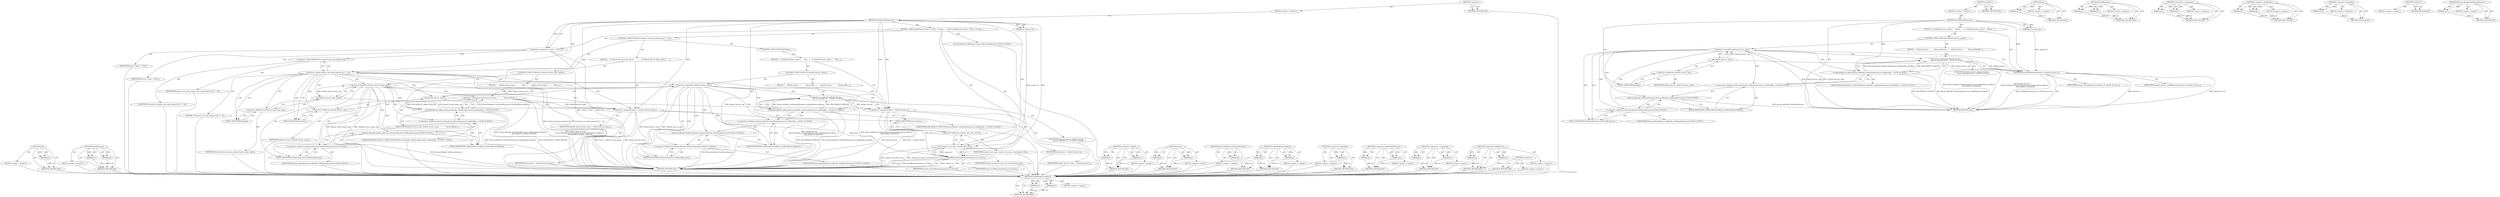 digraph "&lt;operator&gt;.fieldAccess" {
vulnerable_66 [label=<(METHOD,LoadDataResourceBytes)>];
vulnerable_67 [label=<(PARAM,p1)>];
vulnerable_68 [label=<(PARAM,p2)>];
vulnerable_69 [label=<(BLOCK,&lt;empty&gt;,&lt;empty&gt;)>];
vulnerable_70 [label=<(METHOD_RETURN,ANY)>];
vulnerable_6 [label=<(METHOD,&lt;global&gt;)<SUB>1</SUB>>];
vulnerable_7 [label=<(BLOCK,&lt;empty&gt;,&lt;empty&gt;)<SUB>1</SUB>>];
vulnerable_8 [label=<(METHOD,SendDefaultResponse)<SUB>1</SUB>>];
vulnerable_9 [label=<(PARAM,int request_id)<SUB>1</SUB>>];
vulnerable_10 [label=<(BLOCK,{
  if (!default_favicon_.get()) {
    default_...,{
  if (!default_favicon_.get()) {
    default_...)<SUB>1</SUB>>];
vulnerable_11 [label=<(CONTROL_STRUCTURE,IF,if (!default_favicon_.get()))<SUB>2</SUB>>];
vulnerable_12 [label=<(&lt;operator&gt;.logicalNot,!default_favicon_.get())<SUB>2</SUB>>];
vulnerable_13 [label=<(get,default_favicon_.get())<SUB>2</SUB>>];
vulnerable_14 [label=<(&lt;operator&gt;.fieldAccess,default_favicon_.get)<SUB>2</SUB>>];
vulnerable_15 [label=<(IDENTIFIER,default_favicon_,default_favicon_.get())<SUB>2</SUB>>];
vulnerable_16 [label=<(FIELD_IDENTIFIER,get,get)<SUB>2</SUB>>];
vulnerable_17 [label=<(BLOCK,{
    default_favicon_ =
        ResourceBundle...,{
    default_favicon_ =
        ResourceBundle...)<SUB>2</SUB>>];
vulnerable_18 [label="<(&lt;operator&gt;.assignment,default_favicon_ =
        ResourceBundle::GetS...)<SUB>3</SUB>>"];
vulnerable_19 [label="<(IDENTIFIER,default_favicon_,default_favicon_ =
        ResourceBundle::GetS...)<SUB>3</SUB>>"];
vulnerable_20 [label="<(LoadDataResourceBytes,ResourceBundle::GetSharedInstance().LoadDataRes...)<SUB>4</SUB>>"];
vulnerable_21 [label="<(&lt;operator&gt;.fieldAccess,ResourceBundle::GetSharedInstance().LoadDataRes...)<SUB>4</SUB>>"];
vulnerable_22 [label="<(ResourceBundle.GetSharedInstance,ResourceBundle::GetSharedInstance())<SUB>4</SUB>>"];
vulnerable_23 [label="<(&lt;operator&gt;.fieldAccess,ResourceBundle::GetSharedInstance)<SUB>4</SUB>>"];
vulnerable_24 [label="<(IDENTIFIER,ResourceBundle,ResourceBundle::GetSharedInstance())<SUB>4</SUB>>"];
vulnerable_25 [label=<(FIELD_IDENTIFIER,GetSharedInstance,GetSharedInstance)<SUB>4</SUB>>];
vulnerable_26 [label=<(FIELD_IDENTIFIER,LoadDataResourceBytes,LoadDataResourceBytes)<SUB>4</SUB>>];
vulnerable_27 [label="<(IDENTIFIER,IDR_DEFAULT_FAVICON,ResourceBundle::GetSharedInstance().LoadDataRes...)<SUB>5</SUB>>"];
vulnerable_28 [label=<(SendResponse,SendResponse(request_id, default_favicon_))<SUB>8</SUB>>];
vulnerable_29 [label=<(IDENTIFIER,request_id,SendResponse(request_id, default_favicon_))<SUB>8</SUB>>];
vulnerable_30 [label=<(IDENTIFIER,default_favicon_,SendResponse(request_id, default_favicon_))<SUB>8</SUB>>];
vulnerable_31 [label=<(METHOD_RETURN,void)<SUB>1</SUB>>];
vulnerable_33 [label=<(METHOD_RETURN,ANY)<SUB>1</SUB>>];
vulnerable_52 [label=<(METHOD,get)>];
vulnerable_53 [label=<(PARAM,p1)>];
vulnerable_54 [label=<(BLOCK,&lt;empty&gt;,&lt;empty&gt;)>];
vulnerable_55 [label=<(METHOD_RETURN,ANY)>];
vulnerable_75 [label=<(METHOD,SendResponse)>];
vulnerable_76 [label=<(PARAM,p1)>];
vulnerable_77 [label=<(PARAM,p2)>];
vulnerable_78 [label=<(BLOCK,&lt;empty&gt;,&lt;empty&gt;)>];
vulnerable_79 [label=<(METHOD_RETURN,ANY)>];
vulnerable_61 [label=<(METHOD,&lt;operator&gt;.assignment)>];
vulnerable_62 [label=<(PARAM,p1)>];
vulnerable_63 [label=<(PARAM,p2)>];
vulnerable_64 [label=<(BLOCK,&lt;empty&gt;,&lt;empty&gt;)>];
vulnerable_65 [label=<(METHOD_RETURN,ANY)>];
vulnerable_56 [label=<(METHOD,&lt;operator&gt;.fieldAccess)>];
vulnerable_57 [label=<(PARAM,p1)>];
vulnerable_58 [label=<(PARAM,p2)>];
vulnerable_59 [label=<(BLOCK,&lt;empty&gt;,&lt;empty&gt;)>];
vulnerable_60 [label=<(METHOD_RETURN,ANY)>];
vulnerable_48 [label=<(METHOD,&lt;operator&gt;.logicalNot)>];
vulnerable_49 [label=<(PARAM,p1)>];
vulnerable_50 [label=<(BLOCK,&lt;empty&gt;,&lt;empty&gt;)>];
vulnerable_51 [label=<(METHOD_RETURN,ANY)>];
vulnerable_42 [label=<(METHOD,&lt;global&gt;)<SUB>1</SUB>>];
vulnerable_43 [label=<(BLOCK,&lt;empty&gt;,&lt;empty&gt;)>];
vulnerable_44 [label=<(METHOD_RETURN,ANY)>];
vulnerable_71 [label=<(METHOD,ResourceBundle.GetSharedInstance)>];
vulnerable_72 [label=<(PARAM,p1)>];
vulnerable_73 [label=<(BLOCK,&lt;empty&gt;,&lt;empty&gt;)>];
vulnerable_74 [label=<(METHOD_RETURN,ANY)>];
fixed_110 [label=<(METHOD,get)>];
fixed_111 [label=<(PARAM,p1)>];
fixed_112 [label=<(BLOCK,&lt;empty&gt;,&lt;empty&gt;)>];
fixed_113 [label=<(METHOD_RETURN,ANY)>];
fixed_133 [label=<(METHOD,SendResponse)>];
fixed_134 [label=<(PARAM,p1)>];
fixed_135 [label=<(PARAM,p2)>];
fixed_136 [label=<(BLOCK,&lt;empty&gt;,&lt;empty&gt;)>];
fixed_137 [label=<(METHOD_RETURN,ANY)>];
fixed_6 [label=<(METHOD,&lt;global&gt;)<SUB>1</SUB>>];
fixed_7 [label=<(BLOCK,&lt;empty&gt;,&lt;empty&gt;)<SUB>1</SUB>>];
fixed_8 [label=<(METHOD,SendDefaultResponse)<SUB>1</SUB>>];
fixed_9 [label=<(PARAM,int request_id)<SUB>1</SUB>>];
fixed_10 [label=<(BLOCK,{
  RefCountedMemory* bytes = NULL;
  if (reque...,{
  RefCountedMemory* bytes = NULL;
  if (reque...)<SUB>1</SUB>>];
fixed_11 [label="<(LOCAL,RefCountedMemory* bytes: RefCountedMemory*)<SUB>2</SUB>>"];
fixed_12 [label=<(&lt;operator&gt;.assignment,* bytes = NULL)<SUB>2</SUB>>];
fixed_13 [label=<(IDENTIFIER,bytes,* bytes = NULL)<SUB>2</SUB>>];
fixed_14 [label=<(IDENTIFIER,NULL,* bytes = NULL)<SUB>2</SUB>>];
fixed_15 [label=<(CONTROL_STRUCTURE,IF,if (request_size_map_[request_id] == 32))<SUB>3</SUB>>];
fixed_16 [label=<(&lt;operator&gt;.equals,request_size_map_[request_id] == 32)<SUB>3</SUB>>];
fixed_17 [label=<(&lt;operator&gt;.indirectIndexAccess,request_size_map_[request_id])<SUB>3</SUB>>];
fixed_18 [label=<(IDENTIFIER,request_size_map_,request_size_map_[request_id] == 32)<SUB>3</SUB>>];
fixed_19 [label=<(IDENTIFIER,request_id,request_size_map_[request_id] == 32)<SUB>3</SUB>>];
fixed_20 [label=<(LITERAL,32,request_size_map_[request_id] == 32)<SUB>3</SUB>>];
fixed_21 [label=<(BLOCK,{
    if (!default_favicon_large_.get()) {
    ...,{
    if (!default_favicon_large_.get()) {
    ...)<SUB>3</SUB>>];
fixed_22 [label=<(CONTROL_STRUCTURE,IF,if (!default_favicon_large_.get()))<SUB>4</SUB>>];
fixed_23 [label=<(&lt;operator&gt;.logicalNot,!default_favicon_large_.get())<SUB>4</SUB>>];
fixed_24 [label=<(get,default_favicon_large_.get())<SUB>4</SUB>>];
fixed_25 [label=<(&lt;operator&gt;.fieldAccess,default_favicon_large_.get)<SUB>4</SUB>>];
fixed_26 [label=<(IDENTIFIER,default_favicon_large_,default_favicon_large_.get())<SUB>4</SUB>>];
fixed_27 [label=<(FIELD_IDENTIFIER,get,get)<SUB>4</SUB>>];
fixed_28 [label=<(BLOCK,{
      default_favicon_large_ =
          Reso...,{
      default_favicon_large_ =
          Reso...)<SUB>4</SUB>>];
fixed_29 [label=<(&lt;operator&gt;.assignment,default_favicon_large_ =
          ResourceBund...)<SUB>5</SUB>>];
fixed_30 [label=<(IDENTIFIER,default_favicon_large_,default_favicon_large_ =
          ResourceBund...)<SUB>5</SUB>>];
fixed_31 [label="<(LoadDataResourceBytes,ResourceBundle::GetSharedInstance().LoadDataRes...)<SUB>6</SUB>>"];
fixed_32 [label="<(&lt;operator&gt;.fieldAccess,ResourceBundle::GetSharedInstance().LoadDataRes...)<SUB>6</SUB>>"];
fixed_33 [label="<(ResourceBundle.GetSharedInstance,ResourceBundle::GetSharedInstance())<SUB>6</SUB>>"];
fixed_34 [label="<(&lt;operator&gt;.fieldAccess,ResourceBundle::GetSharedInstance)<SUB>6</SUB>>"];
fixed_35 [label="<(IDENTIFIER,ResourceBundle,ResourceBundle::GetSharedInstance())<SUB>6</SUB>>"];
fixed_36 [label=<(FIELD_IDENTIFIER,GetSharedInstance,GetSharedInstance)<SUB>6</SUB>>];
fixed_37 [label=<(FIELD_IDENTIFIER,LoadDataResourceBytes,LoadDataResourceBytes)<SUB>6</SUB>>];
fixed_38 [label="<(IDENTIFIER,IDR_DEFAULT_LARGE_FAVICON,ResourceBundle::GetSharedInstance().LoadDataRes...)<SUB>7</SUB>>"];
fixed_39 [label=<(&lt;operator&gt;.assignment,bytes = default_favicon_large_)<SUB>9</SUB>>];
fixed_40 [label=<(IDENTIFIER,bytes,bytes = default_favicon_large_)<SUB>9</SUB>>];
fixed_41 [label=<(IDENTIFIER,default_favicon_large_,bytes = default_favicon_large_)<SUB>9</SUB>>];
fixed_42 [label=<(CONTROL_STRUCTURE,ELSE,else)<SUB>10</SUB>>];
fixed_43 [label=<(BLOCK,{
    if (!default_favicon_.get()) {
      defa...,{
    if (!default_favicon_.get()) {
      defa...)<SUB>10</SUB>>];
fixed_44 [label=<(CONTROL_STRUCTURE,IF,if (!default_favicon_.get()))<SUB>11</SUB>>];
fixed_45 [label=<(&lt;operator&gt;.logicalNot,!default_favicon_.get())<SUB>11</SUB>>];
fixed_46 [label=<(get,default_favicon_.get())<SUB>11</SUB>>];
fixed_47 [label=<(&lt;operator&gt;.fieldAccess,default_favicon_.get)<SUB>11</SUB>>];
fixed_48 [label=<(IDENTIFIER,default_favicon_,default_favicon_.get())<SUB>11</SUB>>];
fixed_49 [label=<(FIELD_IDENTIFIER,get,get)<SUB>11</SUB>>];
fixed_50 [label=<(BLOCK,{
      default_favicon_ =
          ResourceBu...,{
      default_favicon_ =
          ResourceBu...)<SUB>11</SUB>>];
fixed_51 [label="<(&lt;operator&gt;.assignment,default_favicon_ =
          ResourceBundle::Ge...)<SUB>12</SUB>>"];
fixed_52 [label="<(IDENTIFIER,default_favicon_,default_favicon_ =
          ResourceBundle::Ge...)<SUB>12</SUB>>"];
fixed_53 [label="<(LoadDataResourceBytes,ResourceBundle::GetSharedInstance().LoadDataRes...)<SUB>13</SUB>>"];
fixed_54 [label="<(&lt;operator&gt;.fieldAccess,ResourceBundle::GetSharedInstance().LoadDataRes...)<SUB>13</SUB>>"];
fixed_55 [label="<(ResourceBundle.GetSharedInstance,ResourceBundle::GetSharedInstance())<SUB>13</SUB>>"];
fixed_56 [label="<(&lt;operator&gt;.fieldAccess,ResourceBundle::GetSharedInstance)<SUB>13</SUB>>"];
fixed_57 [label="<(IDENTIFIER,ResourceBundle,ResourceBundle::GetSharedInstance())<SUB>13</SUB>>"];
fixed_58 [label=<(FIELD_IDENTIFIER,GetSharedInstance,GetSharedInstance)<SUB>13</SUB>>];
fixed_59 [label=<(FIELD_IDENTIFIER,LoadDataResourceBytes,LoadDataResourceBytes)<SUB>13</SUB>>];
fixed_60 [label="<(IDENTIFIER,IDR_DEFAULT_FAVICON,ResourceBundle::GetSharedInstance().LoadDataRes...)<SUB>14</SUB>>"];
fixed_61 [label=<(&lt;operator&gt;.assignment,bytes = default_favicon_)<SUB>16</SUB>>];
fixed_62 [label=<(IDENTIFIER,bytes,bytes = default_favicon_)<SUB>16</SUB>>];
fixed_63 [label=<(IDENTIFIER,default_favicon_,bytes = default_favicon_)<SUB>16</SUB>>];
fixed_64 [label=<(erase,request_size_map_.erase(request_id))<SUB>18</SUB>>];
fixed_65 [label=<(&lt;operator&gt;.fieldAccess,request_size_map_.erase)<SUB>18</SUB>>];
fixed_66 [label=<(IDENTIFIER,request_size_map_,request_size_map_.erase(request_id))<SUB>18</SUB>>];
fixed_67 [label=<(FIELD_IDENTIFIER,erase,erase)<SUB>18</SUB>>];
fixed_68 [label=<(IDENTIFIER,request_id,request_size_map_.erase(request_id))<SUB>18</SUB>>];
fixed_69 [label=<(SendResponse,SendResponse(request_id, bytes))<SUB>20</SUB>>];
fixed_70 [label=<(IDENTIFIER,request_id,SendResponse(request_id, bytes))<SUB>20</SUB>>];
fixed_71 [label=<(IDENTIFIER,bytes,SendResponse(request_id, bytes))<SUB>20</SUB>>];
fixed_72 [label=<(METHOD_RETURN,void)<SUB>1</SUB>>];
fixed_74 [label=<(METHOD_RETURN,ANY)<SUB>1</SUB>>];
fixed_96 [label=<(METHOD,&lt;operator&gt;.equals)>];
fixed_97 [label=<(PARAM,p1)>];
fixed_98 [label=<(PARAM,p2)>];
fixed_99 [label=<(BLOCK,&lt;empty&gt;,&lt;empty&gt;)>];
fixed_100 [label=<(METHOD_RETURN,ANY)>];
fixed_128 [label=<(METHOD,erase)>];
fixed_129 [label=<(PARAM,p1)>];
fixed_130 [label=<(PARAM,p2)>];
fixed_131 [label=<(BLOCK,&lt;empty&gt;,&lt;empty&gt;)>];
fixed_132 [label=<(METHOD_RETURN,ANY)>];
fixed_124 [label=<(METHOD,ResourceBundle.GetSharedInstance)>];
fixed_125 [label=<(PARAM,p1)>];
fixed_126 [label=<(BLOCK,&lt;empty&gt;,&lt;empty&gt;)>];
fixed_127 [label=<(METHOD_RETURN,ANY)>];
fixed_119 [label=<(METHOD,LoadDataResourceBytes)>];
fixed_120 [label=<(PARAM,p1)>];
fixed_121 [label=<(PARAM,p2)>];
fixed_122 [label=<(BLOCK,&lt;empty&gt;,&lt;empty&gt;)>];
fixed_123 [label=<(METHOD_RETURN,ANY)>];
fixed_106 [label=<(METHOD,&lt;operator&gt;.logicalNot)>];
fixed_107 [label=<(PARAM,p1)>];
fixed_108 [label=<(BLOCK,&lt;empty&gt;,&lt;empty&gt;)>];
fixed_109 [label=<(METHOD_RETURN,ANY)>];
fixed_101 [label=<(METHOD,&lt;operator&gt;.indirectIndexAccess)>];
fixed_102 [label=<(PARAM,p1)>];
fixed_103 [label=<(PARAM,p2)>];
fixed_104 [label=<(BLOCK,&lt;empty&gt;,&lt;empty&gt;)>];
fixed_105 [label=<(METHOD_RETURN,ANY)>];
fixed_91 [label=<(METHOD,&lt;operator&gt;.assignment)>];
fixed_92 [label=<(PARAM,p1)>];
fixed_93 [label=<(PARAM,p2)>];
fixed_94 [label=<(BLOCK,&lt;empty&gt;,&lt;empty&gt;)>];
fixed_95 [label=<(METHOD_RETURN,ANY)>];
fixed_85 [label=<(METHOD,&lt;global&gt;)<SUB>1</SUB>>];
fixed_86 [label=<(BLOCK,&lt;empty&gt;,&lt;empty&gt;)>];
fixed_87 [label=<(METHOD_RETURN,ANY)>];
fixed_114 [label=<(METHOD,&lt;operator&gt;.fieldAccess)>];
fixed_115 [label=<(PARAM,p1)>];
fixed_116 [label=<(PARAM,p2)>];
fixed_117 [label=<(BLOCK,&lt;empty&gt;,&lt;empty&gt;)>];
fixed_118 [label=<(METHOD_RETURN,ANY)>];
vulnerable_66 -> vulnerable_67  [key=0, label="AST: "];
vulnerable_66 -> vulnerable_67  [key=1, label="DDG: "];
vulnerable_66 -> vulnerable_69  [key=0, label="AST: "];
vulnerable_66 -> vulnerable_68  [key=0, label="AST: "];
vulnerable_66 -> vulnerable_68  [key=1, label="DDG: "];
vulnerable_66 -> vulnerable_70  [key=0, label="AST: "];
vulnerable_66 -> vulnerable_70  [key=1, label="CFG: "];
vulnerable_67 -> vulnerable_70  [key=0, label="DDG: p1"];
vulnerable_68 -> vulnerable_70  [key=0, label="DDG: p2"];
vulnerable_6 -> vulnerable_7  [key=0, label="AST: "];
vulnerable_6 -> vulnerable_33  [key=0, label="AST: "];
vulnerable_6 -> vulnerable_33  [key=1, label="CFG: "];
vulnerable_7 -> vulnerable_8  [key=0, label="AST: "];
vulnerable_8 -> vulnerable_9  [key=0, label="AST: "];
vulnerable_8 -> vulnerable_9  [key=1, label="DDG: "];
vulnerable_8 -> vulnerable_10  [key=0, label="AST: "];
vulnerable_8 -> vulnerable_31  [key=0, label="AST: "];
vulnerable_8 -> vulnerable_16  [key=0, label="CFG: "];
vulnerable_8 -> vulnerable_28  [key=0, label="DDG: "];
vulnerable_8 -> vulnerable_20  [key=0, label="DDG: "];
vulnerable_9 -> vulnerable_28  [key=0, label="DDG: request_id"];
vulnerable_10 -> vulnerable_11  [key=0, label="AST: "];
vulnerable_10 -> vulnerable_28  [key=0, label="AST: "];
vulnerable_11 -> vulnerable_12  [key=0, label="AST: "];
vulnerable_11 -> vulnerable_17  [key=0, label="AST: "];
vulnerable_12 -> vulnerable_13  [key=0, label="AST: "];
vulnerable_12 -> vulnerable_25  [key=0, label="CFG: "];
vulnerable_12 -> vulnerable_25  [key=1, label="CDG: "];
vulnerable_12 -> vulnerable_28  [key=0, label="CFG: "];
vulnerable_12 -> vulnerable_31  [key=0, label="DDG: default_favicon_.get()"];
vulnerable_12 -> vulnerable_31  [key=1, label="DDG: !default_favicon_.get()"];
vulnerable_12 -> vulnerable_20  [key=0, label="CDG: "];
vulnerable_12 -> vulnerable_21  [key=0, label="CDG: "];
vulnerable_12 -> vulnerable_22  [key=0, label="CDG: "];
vulnerable_12 -> vulnerable_18  [key=0, label="CDG: "];
vulnerable_12 -> vulnerable_26  [key=0, label="CDG: "];
vulnerable_12 -> vulnerable_23  [key=0, label="CDG: "];
vulnerable_13 -> vulnerable_14  [key=0, label="AST: "];
vulnerable_13 -> vulnerable_12  [key=0, label="CFG: "];
vulnerable_13 -> vulnerable_12  [key=1, label="DDG: default_favicon_.get"];
vulnerable_13 -> vulnerable_28  [key=0, label="DDG: default_favicon_.get"];
vulnerable_14 -> vulnerable_15  [key=0, label="AST: "];
vulnerable_14 -> vulnerable_16  [key=0, label="AST: "];
vulnerable_14 -> vulnerable_13  [key=0, label="CFG: "];
vulnerable_16 -> vulnerable_14  [key=0, label="CFG: "];
vulnerable_17 -> vulnerable_18  [key=0, label="AST: "];
vulnerable_18 -> vulnerable_19  [key=0, label="AST: "];
vulnerable_18 -> vulnerable_20  [key=0, label="AST: "];
vulnerable_18 -> vulnerable_28  [key=0, label="CFG: "];
vulnerable_18 -> vulnerable_28  [key=1, label="DDG: default_favicon_"];
vulnerable_18 -> vulnerable_31  [key=0, label="DDG: ResourceBundle::GetSharedInstance().LoadDataResourceBytes(
            IDR_DEFAULT_FAVICON)"];
vulnerable_18 -> vulnerable_31  [key=1, label="DDG: default_favicon_ =
        ResourceBundle::GetSharedInstance().LoadDataResourceBytes(
            IDR_DEFAULT_FAVICON)"];
vulnerable_20 -> vulnerable_21  [key=0, label="AST: "];
vulnerable_20 -> vulnerable_27  [key=0, label="AST: "];
vulnerable_20 -> vulnerable_18  [key=0, label="CFG: "];
vulnerable_20 -> vulnerable_18  [key=1, label="DDG: ResourceBundle::GetSharedInstance().LoadDataResourceBytes"];
vulnerable_20 -> vulnerable_18  [key=2, label="DDG: IDR_DEFAULT_FAVICON"];
vulnerable_20 -> vulnerable_31  [key=0, label="DDG: ResourceBundle::GetSharedInstance().LoadDataResourceBytes"];
vulnerable_20 -> vulnerable_31  [key=1, label="DDG: IDR_DEFAULT_FAVICON"];
vulnerable_21 -> vulnerable_22  [key=0, label="AST: "];
vulnerable_21 -> vulnerable_26  [key=0, label="AST: "];
vulnerable_21 -> vulnerable_20  [key=0, label="CFG: "];
vulnerable_22 -> vulnerable_23  [key=0, label="AST: "];
vulnerable_22 -> vulnerable_26  [key=0, label="CFG: "];
vulnerable_22 -> vulnerable_31  [key=0, label="DDG: ResourceBundle::GetSharedInstance"];
vulnerable_23 -> vulnerable_24  [key=0, label="AST: "];
vulnerable_23 -> vulnerable_25  [key=0, label="AST: "];
vulnerable_23 -> vulnerable_22  [key=0, label="CFG: "];
vulnerable_25 -> vulnerable_23  [key=0, label="CFG: "];
vulnerable_26 -> vulnerable_21  [key=0, label="CFG: "];
vulnerable_28 -> vulnerable_29  [key=0, label="AST: "];
vulnerable_28 -> vulnerable_30  [key=0, label="AST: "];
vulnerable_28 -> vulnerable_31  [key=0, label="CFG: "];
vulnerable_28 -> vulnerable_31  [key=1, label="DDG: request_id"];
vulnerable_28 -> vulnerable_31  [key=2, label="DDG: default_favicon_"];
vulnerable_28 -> vulnerable_31  [key=3, label="DDG: SendResponse(request_id, default_favicon_)"];
vulnerable_52 -> vulnerable_53  [key=0, label="AST: "];
vulnerable_52 -> vulnerable_53  [key=1, label="DDG: "];
vulnerable_52 -> vulnerable_54  [key=0, label="AST: "];
vulnerable_52 -> vulnerable_55  [key=0, label="AST: "];
vulnerable_52 -> vulnerable_55  [key=1, label="CFG: "];
vulnerable_53 -> vulnerable_55  [key=0, label="DDG: p1"];
vulnerable_75 -> vulnerable_76  [key=0, label="AST: "];
vulnerable_75 -> vulnerable_76  [key=1, label="DDG: "];
vulnerable_75 -> vulnerable_78  [key=0, label="AST: "];
vulnerable_75 -> vulnerable_77  [key=0, label="AST: "];
vulnerable_75 -> vulnerable_77  [key=1, label="DDG: "];
vulnerable_75 -> vulnerable_79  [key=0, label="AST: "];
vulnerable_75 -> vulnerable_79  [key=1, label="CFG: "];
vulnerable_76 -> vulnerable_79  [key=0, label="DDG: p1"];
vulnerable_77 -> vulnerable_79  [key=0, label="DDG: p2"];
vulnerable_61 -> vulnerable_62  [key=0, label="AST: "];
vulnerable_61 -> vulnerable_62  [key=1, label="DDG: "];
vulnerable_61 -> vulnerable_64  [key=0, label="AST: "];
vulnerable_61 -> vulnerable_63  [key=0, label="AST: "];
vulnerable_61 -> vulnerable_63  [key=1, label="DDG: "];
vulnerable_61 -> vulnerable_65  [key=0, label="AST: "];
vulnerable_61 -> vulnerable_65  [key=1, label="CFG: "];
vulnerable_62 -> vulnerable_65  [key=0, label="DDG: p1"];
vulnerable_63 -> vulnerable_65  [key=0, label="DDG: p2"];
vulnerable_56 -> vulnerable_57  [key=0, label="AST: "];
vulnerable_56 -> vulnerable_57  [key=1, label="DDG: "];
vulnerable_56 -> vulnerable_59  [key=0, label="AST: "];
vulnerable_56 -> vulnerable_58  [key=0, label="AST: "];
vulnerable_56 -> vulnerable_58  [key=1, label="DDG: "];
vulnerable_56 -> vulnerable_60  [key=0, label="AST: "];
vulnerable_56 -> vulnerable_60  [key=1, label="CFG: "];
vulnerable_57 -> vulnerable_60  [key=0, label="DDG: p1"];
vulnerable_58 -> vulnerable_60  [key=0, label="DDG: p2"];
vulnerable_48 -> vulnerable_49  [key=0, label="AST: "];
vulnerable_48 -> vulnerable_49  [key=1, label="DDG: "];
vulnerable_48 -> vulnerable_50  [key=0, label="AST: "];
vulnerable_48 -> vulnerable_51  [key=0, label="AST: "];
vulnerable_48 -> vulnerable_51  [key=1, label="CFG: "];
vulnerable_49 -> vulnerable_51  [key=0, label="DDG: p1"];
vulnerable_42 -> vulnerable_43  [key=0, label="AST: "];
vulnerable_42 -> vulnerable_44  [key=0, label="AST: "];
vulnerable_42 -> vulnerable_44  [key=1, label="CFG: "];
vulnerable_71 -> vulnerable_72  [key=0, label="AST: "];
vulnerable_71 -> vulnerable_72  [key=1, label="DDG: "];
vulnerable_71 -> vulnerable_73  [key=0, label="AST: "];
vulnerable_71 -> vulnerable_74  [key=0, label="AST: "];
vulnerable_71 -> vulnerable_74  [key=1, label="CFG: "];
vulnerable_72 -> vulnerable_74  [key=0, label="DDG: p1"];
fixed_110 -> fixed_111  [key=0, label="AST: "];
fixed_110 -> fixed_111  [key=1, label="DDG: "];
fixed_110 -> fixed_112  [key=0, label="AST: "];
fixed_110 -> fixed_113  [key=0, label="AST: "];
fixed_110 -> fixed_113  [key=1, label="CFG: "];
fixed_111 -> fixed_113  [key=0, label="DDG: p1"];
fixed_112 -> vulnerable_66  [key=0];
fixed_113 -> vulnerable_66  [key=0];
fixed_133 -> fixed_134  [key=0, label="AST: "];
fixed_133 -> fixed_134  [key=1, label="DDG: "];
fixed_133 -> fixed_136  [key=0, label="AST: "];
fixed_133 -> fixed_135  [key=0, label="AST: "];
fixed_133 -> fixed_135  [key=1, label="DDG: "];
fixed_133 -> fixed_137  [key=0, label="AST: "];
fixed_133 -> fixed_137  [key=1, label="CFG: "];
fixed_134 -> fixed_137  [key=0, label="DDG: p1"];
fixed_135 -> fixed_137  [key=0, label="DDG: p2"];
fixed_136 -> vulnerable_66  [key=0];
fixed_137 -> vulnerable_66  [key=0];
fixed_6 -> fixed_7  [key=0, label="AST: "];
fixed_6 -> fixed_74  [key=0, label="AST: "];
fixed_6 -> fixed_74  [key=1, label="CFG: "];
fixed_7 -> fixed_8  [key=0, label="AST: "];
fixed_8 -> fixed_9  [key=0, label="AST: "];
fixed_8 -> fixed_9  [key=1, label="DDG: "];
fixed_8 -> fixed_10  [key=0, label="AST: "];
fixed_8 -> fixed_72  [key=0, label="AST: "];
fixed_8 -> fixed_12  [key=0, label="CFG: "];
fixed_8 -> fixed_12  [key=1, label="DDG: "];
fixed_8 -> fixed_64  [key=0, label="DDG: "];
fixed_8 -> fixed_69  [key=0, label="DDG: "];
fixed_8 -> fixed_16  [key=0, label="DDG: "];
fixed_8 -> fixed_39  [key=0, label="DDG: "];
fixed_8 -> fixed_61  [key=0, label="DDG: "];
fixed_8 -> fixed_31  [key=0, label="DDG: "];
fixed_8 -> fixed_53  [key=0, label="DDG: "];
fixed_9 -> fixed_64  [key=0, label="DDG: request_id"];
fixed_10 -> fixed_11  [key=0, label="AST: "];
fixed_10 -> fixed_12  [key=0, label="AST: "];
fixed_10 -> fixed_15  [key=0, label="AST: "];
fixed_10 -> fixed_64  [key=0, label="AST: "];
fixed_10 -> fixed_69  [key=0, label="AST: "];
fixed_11 -> vulnerable_66  [key=0];
fixed_12 -> fixed_13  [key=0, label="AST: "];
fixed_12 -> fixed_14  [key=0, label="AST: "];
fixed_12 -> fixed_17  [key=0, label="CFG: "];
fixed_12 -> fixed_72  [key=0, label="DDG: * bytes = NULL"];
fixed_12 -> fixed_72  [key=1, label="DDG: NULL"];
fixed_13 -> vulnerable_66  [key=0];
fixed_14 -> vulnerable_66  [key=0];
fixed_15 -> fixed_16  [key=0, label="AST: "];
fixed_15 -> fixed_21  [key=0, label="AST: "];
fixed_15 -> fixed_42  [key=0, label="AST: "];
fixed_16 -> fixed_17  [key=0, label="AST: "];
fixed_16 -> fixed_20  [key=0, label="AST: "];
fixed_16 -> fixed_27  [key=0, label="CFG: "];
fixed_16 -> fixed_27  [key=1, label="CDG: "];
fixed_16 -> fixed_49  [key=0, label="CFG: "];
fixed_16 -> fixed_49  [key=1, label="CDG: "];
fixed_16 -> fixed_72  [key=0, label="DDG: request_size_map_[request_id]"];
fixed_16 -> fixed_72  [key=1, label="DDG: request_size_map_[request_id] == 32"];
fixed_16 -> fixed_24  [key=0, label="CDG: "];
fixed_16 -> fixed_47  [key=0, label="CDG: "];
fixed_16 -> fixed_61  [key=0, label="CDG: "];
fixed_16 -> fixed_23  [key=0, label="CDG: "];
fixed_16 -> fixed_46  [key=0, label="CDG: "];
fixed_16 -> fixed_25  [key=0, label="CDG: "];
fixed_16 -> fixed_45  [key=0, label="CDG: "];
fixed_16 -> fixed_39  [key=0, label="CDG: "];
fixed_17 -> fixed_18  [key=0, label="AST: "];
fixed_17 -> fixed_19  [key=0, label="AST: "];
fixed_17 -> fixed_16  [key=0, label="CFG: "];
fixed_18 -> vulnerable_66  [key=0];
fixed_19 -> vulnerable_66  [key=0];
fixed_20 -> vulnerable_66  [key=0];
fixed_21 -> fixed_22  [key=0, label="AST: "];
fixed_21 -> fixed_39  [key=0, label="AST: "];
fixed_22 -> fixed_23  [key=0, label="AST: "];
fixed_22 -> fixed_28  [key=0, label="AST: "];
fixed_23 -> fixed_24  [key=0, label="AST: "];
fixed_23 -> fixed_36  [key=0, label="CFG: "];
fixed_23 -> fixed_36  [key=1, label="CDG: "];
fixed_23 -> fixed_39  [key=0, label="CFG: "];
fixed_23 -> fixed_72  [key=0, label="DDG: default_favicon_large_.get()"];
fixed_23 -> fixed_72  [key=1, label="DDG: !default_favicon_large_.get()"];
fixed_23 -> fixed_34  [key=0, label="CDG: "];
fixed_23 -> fixed_32  [key=0, label="CDG: "];
fixed_23 -> fixed_33  [key=0, label="CDG: "];
fixed_23 -> fixed_37  [key=0, label="CDG: "];
fixed_23 -> fixed_29  [key=0, label="CDG: "];
fixed_23 -> fixed_31  [key=0, label="CDG: "];
fixed_24 -> fixed_25  [key=0, label="AST: "];
fixed_24 -> fixed_23  [key=0, label="CFG: "];
fixed_24 -> fixed_23  [key=1, label="DDG: default_favicon_large_.get"];
fixed_24 -> fixed_39  [key=0, label="DDG: default_favicon_large_.get"];
fixed_25 -> fixed_26  [key=0, label="AST: "];
fixed_25 -> fixed_27  [key=0, label="AST: "];
fixed_25 -> fixed_24  [key=0, label="CFG: "];
fixed_26 -> vulnerable_66  [key=0];
fixed_27 -> fixed_25  [key=0, label="CFG: "];
fixed_28 -> fixed_29  [key=0, label="AST: "];
fixed_29 -> fixed_30  [key=0, label="AST: "];
fixed_29 -> fixed_31  [key=0, label="AST: "];
fixed_29 -> fixed_39  [key=0, label="CFG: "];
fixed_29 -> fixed_39  [key=1, label="DDG: default_favicon_large_"];
fixed_29 -> fixed_72  [key=0, label="DDG: ResourceBundle::GetSharedInstance().LoadDataResourceBytes(
              IDR_DEFAULT_LARGE_FAVICON)"];
fixed_29 -> fixed_72  [key=1, label="DDG: default_favicon_large_ =
          ResourceBundle::GetSharedInstance().LoadDataResourceBytes(
              IDR_DEFAULT_LARGE_FAVICON)"];
fixed_30 -> vulnerable_66  [key=0];
fixed_31 -> fixed_32  [key=0, label="AST: "];
fixed_31 -> fixed_38  [key=0, label="AST: "];
fixed_31 -> fixed_29  [key=0, label="CFG: "];
fixed_31 -> fixed_29  [key=1, label="DDG: ResourceBundle::GetSharedInstance().LoadDataResourceBytes"];
fixed_31 -> fixed_29  [key=2, label="DDG: IDR_DEFAULT_LARGE_FAVICON"];
fixed_31 -> fixed_72  [key=0, label="DDG: ResourceBundle::GetSharedInstance().LoadDataResourceBytes"];
fixed_31 -> fixed_72  [key=1, label="DDG: IDR_DEFAULT_LARGE_FAVICON"];
fixed_32 -> fixed_33  [key=0, label="AST: "];
fixed_32 -> fixed_37  [key=0, label="AST: "];
fixed_32 -> fixed_31  [key=0, label="CFG: "];
fixed_33 -> fixed_34  [key=0, label="AST: "];
fixed_33 -> fixed_37  [key=0, label="CFG: "];
fixed_33 -> fixed_72  [key=0, label="DDG: ResourceBundle::GetSharedInstance"];
fixed_34 -> fixed_35  [key=0, label="AST: "];
fixed_34 -> fixed_36  [key=0, label="AST: "];
fixed_34 -> fixed_33  [key=0, label="CFG: "];
fixed_35 -> vulnerable_66  [key=0];
fixed_36 -> fixed_34  [key=0, label="CFG: "];
fixed_37 -> fixed_32  [key=0, label="CFG: "];
fixed_38 -> vulnerable_66  [key=0];
fixed_39 -> fixed_40  [key=0, label="AST: "];
fixed_39 -> fixed_41  [key=0, label="AST: "];
fixed_39 -> fixed_67  [key=0, label="CFG: "];
fixed_39 -> fixed_72  [key=0, label="DDG: default_favicon_large_"];
fixed_39 -> fixed_72  [key=1, label="DDG: bytes = default_favicon_large_"];
fixed_39 -> fixed_69  [key=0, label="DDG: bytes"];
fixed_40 -> vulnerable_66  [key=0];
fixed_41 -> vulnerable_66  [key=0];
fixed_42 -> fixed_43  [key=0, label="AST: "];
fixed_43 -> fixed_44  [key=0, label="AST: "];
fixed_43 -> fixed_61  [key=0, label="AST: "];
fixed_44 -> fixed_45  [key=0, label="AST: "];
fixed_44 -> fixed_50  [key=0, label="AST: "];
fixed_45 -> fixed_46  [key=0, label="AST: "];
fixed_45 -> fixed_58  [key=0, label="CFG: "];
fixed_45 -> fixed_58  [key=1, label="CDG: "];
fixed_45 -> fixed_61  [key=0, label="CFG: "];
fixed_45 -> fixed_72  [key=0, label="DDG: default_favicon_.get()"];
fixed_45 -> fixed_72  [key=1, label="DDG: !default_favicon_.get()"];
fixed_45 -> fixed_51  [key=0, label="CDG: "];
fixed_45 -> fixed_53  [key=0, label="CDG: "];
fixed_45 -> fixed_56  [key=0, label="CDG: "];
fixed_45 -> fixed_59  [key=0, label="CDG: "];
fixed_45 -> fixed_55  [key=0, label="CDG: "];
fixed_45 -> fixed_54  [key=0, label="CDG: "];
fixed_46 -> fixed_47  [key=0, label="AST: "];
fixed_46 -> fixed_45  [key=0, label="CFG: "];
fixed_46 -> fixed_45  [key=1, label="DDG: default_favicon_.get"];
fixed_46 -> fixed_61  [key=0, label="DDG: default_favicon_.get"];
fixed_47 -> fixed_48  [key=0, label="AST: "];
fixed_47 -> fixed_49  [key=0, label="AST: "];
fixed_47 -> fixed_46  [key=0, label="CFG: "];
fixed_48 -> vulnerable_66  [key=0];
fixed_49 -> fixed_47  [key=0, label="CFG: "];
fixed_50 -> fixed_51  [key=0, label="AST: "];
fixed_51 -> fixed_52  [key=0, label="AST: "];
fixed_51 -> fixed_53  [key=0, label="AST: "];
fixed_51 -> fixed_61  [key=0, label="CFG: "];
fixed_51 -> fixed_61  [key=1, label="DDG: default_favicon_"];
fixed_51 -> fixed_72  [key=0, label="DDG: ResourceBundle::GetSharedInstance().LoadDataResourceBytes(
              IDR_DEFAULT_FAVICON)"];
fixed_51 -> fixed_72  [key=1, label="DDG: default_favicon_ =
          ResourceBundle::GetSharedInstance().LoadDataResourceBytes(
              IDR_DEFAULT_FAVICON)"];
fixed_52 -> vulnerable_66  [key=0];
fixed_53 -> fixed_54  [key=0, label="AST: "];
fixed_53 -> fixed_60  [key=0, label="AST: "];
fixed_53 -> fixed_51  [key=0, label="CFG: "];
fixed_53 -> fixed_51  [key=1, label="DDG: ResourceBundle::GetSharedInstance().LoadDataResourceBytes"];
fixed_53 -> fixed_51  [key=2, label="DDG: IDR_DEFAULT_FAVICON"];
fixed_53 -> fixed_72  [key=0, label="DDG: ResourceBundle::GetSharedInstance().LoadDataResourceBytes"];
fixed_53 -> fixed_72  [key=1, label="DDG: IDR_DEFAULT_FAVICON"];
fixed_54 -> fixed_55  [key=0, label="AST: "];
fixed_54 -> fixed_59  [key=0, label="AST: "];
fixed_54 -> fixed_53  [key=0, label="CFG: "];
fixed_55 -> fixed_56  [key=0, label="AST: "];
fixed_55 -> fixed_59  [key=0, label="CFG: "];
fixed_55 -> fixed_72  [key=0, label="DDG: ResourceBundle::GetSharedInstance"];
fixed_56 -> fixed_57  [key=0, label="AST: "];
fixed_56 -> fixed_58  [key=0, label="AST: "];
fixed_56 -> fixed_55  [key=0, label="CFG: "];
fixed_57 -> vulnerable_66  [key=0];
fixed_58 -> fixed_56  [key=0, label="CFG: "];
fixed_59 -> fixed_54  [key=0, label="CFG: "];
fixed_60 -> vulnerable_66  [key=0];
fixed_61 -> fixed_62  [key=0, label="AST: "];
fixed_61 -> fixed_63  [key=0, label="AST: "];
fixed_61 -> fixed_67  [key=0, label="CFG: "];
fixed_61 -> fixed_72  [key=0, label="DDG: default_favicon_"];
fixed_61 -> fixed_72  [key=1, label="DDG: bytes = default_favicon_"];
fixed_61 -> fixed_69  [key=0, label="DDG: bytes"];
fixed_62 -> vulnerable_66  [key=0];
fixed_63 -> vulnerable_66  [key=0];
fixed_64 -> fixed_65  [key=0, label="AST: "];
fixed_64 -> fixed_68  [key=0, label="AST: "];
fixed_64 -> fixed_69  [key=0, label="CFG: "];
fixed_64 -> fixed_69  [key=1, label="DDG: request_id"];
fixed_64 -> fixed_72  [key=0, label="DDG: request_size_map_.erase"];
fixed_64 -> fixed_72  [key=1, label="DDG: request_size_map_.erase(request_id)"];
fixed_65 -> fixed_66  [key=0, label="AST: "];
fixed_65 -> fixed_67  [key=0, label="AST: "];
fixed_65 -> fixed_64  [key=0, label="CFG: "];
fixed_66 -> vulnerable_66  [key=0];
fixed_67 -> fixed_65  [key=0, label="CFG: "];
fixed_68 -> vulnerable_66  [key=0];
fixed_69 -> fixed_70  [key=0, label="AST: "];
fixed_69 -> fixed_71  [key=0, label="AST: "];
fixed_69 -> fixed_72  [key=0, label="CFG: "];
fixed_69 -> fixed_72  [key=1, label="DDG: request_id"];
fixed_69 -> fixed_72  [key=2, label="DDG: bytes"];
fixed_69 -> fixed_72  [key=3, label="DDG: SendResponse(request_id, bytes)"];
fixed_70 -> vulnerable_66  [key=0];
fixed_71 -> vulnerable_66  [key=0];
fixed_72 -> vulnerable_66  [key=0];
fixed_74 -> vulnerable_66  [key=0];
fixed_96 -> fixed_97  [key=0, label="AST: "];
fixed_96 -> fixed_97  [key=1, label="DDG: "];
fixed_96 -> fixed_99  [key=0, label="AST: "];
fixed_96 -> fixed_98  [key=0, label="AST: "];
fixed_96 -> fixed_98  [key=1, label="DDG: "];
fixed_96 -> fixed_100  [key=0, label="AST: "];
fixed_96 -> fixed_100  [key=1, label="CFG: "];
fixed_97 -> fixed_100  [key=0, label="DDG: p1"];
fixed_98 -> fixed_100  [key=0, label="DDG: p2"];
fixed_99 -> vulnerable_66  [key=0];
fixed_100 -> vulnerable_66  [key=0];
fixed_128 -> fixed_129  [key=0, label="AST: "];
fixed_128 -> fixed_129  [key=1, label="DDG: "];
fixed_128 -> fixed_131  [key=0, label="AST: "];
fixed_128 -> fixed_130  [key=0, label="AST: "];
fixed_128 -> fixed_130  [key=1, label="DDG: "];
fixed_128 -> fixed_132  [key=0, label="AST: "];
fixed_128 -> fixed_132  [key=1, label="CFG: "];
fixed_129 -> fixed_132  [key=0, label="DDG: p1"];
fixed_130 -> fixed_132  [key=0, label="DDG: p2"];
fixed_131 -> vulnerable_66  [key=0];
fixed_132 -> vulnerable_66  [key=0];
fixed_124 -> fixed_125  [key=0, label="AST: "];
fixed_124 -> fixed_125  [key=1, label="DDG: "];
fixed_124 -> fixed_126  [key=0, label="AST: "];
fixed_124 -> fixed_127  [key=0, label="AST: "];
fixed_124 -> fixed_127  [key=1, label="CFG: "];
fixed_125 -> fixed_127  [key=0, label="DDG: p1"];
fixed_126 -> vulnerable_66  [key=0];
fixed_127 -> vulnerable_66  [key=0];
fixed_119 -> fixed_120  [key=0, label="AST: "];
fixed_119 -> fixed_120  [key=1, label="DDG: "];
fixed_119 -> fixed_122  [key=0, label="AST: "];
fixed_119 -> fixed_121  [key=0, label="AST: "];
fixed_119 -> fixed_121  [key=1, label="DDG: "];
fixed_119 -> fixed_123  [key=0, label="AST: "];
fixed_119 -> fixed_123  [key=1, label="CFG: "];
fixed_120 -> fixed_123  [key=0, label="DDG: p1"];
fixed_121 -> fixed_123  [key=0, label="DDG: p2"];
fixed_122 -> vulnerable_66  [key=0];
fixed_123 -> vulnerable_66  [key=0];
fixed_106 -> fixed_107  [key=0, label="AST: "];
fixed_106 -> fixed_107  [key=1, label="DDG: "];
fixed_106 -> fixed_108  [key=0, label="AST: "];
fixed_106 -> fixed_109  [key=0, label="AST: "];
fixed_106 -> fixed_109  [key=1, label="CFG: "];
fixed_107 -> fixed_109  [key=0, label="DDG: p1"];
fixed_108 -> vulnerable_66  [key=0];
fixed_109 -> vulnerable_66  [key=0];
fixed_101 -> fixed_102  [key=0, label="AST: "];
fixed_101 -> fixed_102  [key=1, label="DDG: "];
fixed_101 -> fixed_104  [key=0, label="AST: "];
fixed_101 -> fixed_103  [key=0, label="AST: "];
fixed_101 -> fixed_103  [key=1, label="DDG: "];
fixed_101 -> fixed_105  [key=0, label="AST: "];
fixed_101 -> fixed_105  [key=1, label="CFG: "];
fixed_102 -> fixed_105  [key=0, label="DDG: p1"];
fixed_103 -> fixed_105  [key=0, label="DDG: p2"];
fixed_104 -> vulnerable_66  [key=0];
fixed_105 -> vulnerable_66  [key=0];
fixed_91 -> fixed_92  [key=0, label="AST: "];
fixed_91 -> fixed_92  [key=1, label="DDG: "];
fixed_91 -> fixed_94  [key=0, label="AST: "];
fixed_91 -> fixed_93  [key=0, label="AST: "];
fixed_91 -> fixed_93  [key=1, label="DDG: "];
fixed_91 -> fixed_95  [key=0, label="AST: "];
fixed_91 -> fixed_95  [key=1, label="CFG: "];
fixed_92 -> fixed_95  [key=0, label="DDG: p1"];
fixed_93 -> fixed_95  [key=0, label="DDG: p2"];
fixed_94 -> vulnerable_66  [key=0];
fixed_95 -> vulnerable_66  [key=0];
fixed_85 -> fixed_86  [key=0, label="AST: "];
fixed_85 -> fixed_87  [key=0, label="AST: "];
fixed_85 -> fixed_87  [key=1, label="CFG: "];
fixed_86 -> vulnerable_66  [key=0];
fixed_87 -> vulnerable_66  [key=0];
fixed_114 -> fixed_115  [key=0, label="AST: "];
fixed_114 -> fixed_115  [key=1, label="DDG: "];
fixed_114 -> fixed_117  [key=0, label="AST: "];
fixed_114 -> fixed_116  [key=0, label="AST: "];
fixed_114 -> fixed_116  [key=1, label="DDG: "];
fixed_114 -> fixed_118  [key=0, label="AST: "];
fixed_114 -> fixed_118  [key=1, label="CFG: "];
fixed_115 -> fixed_118  [key=0, label="DDG: p1"];
fixed_116 -> fixed_118  [key=0, label="DDG: p2"];
fixed_117 -> vulnerable_66  [key=0];
fixed_118 -> vulnerable_66  [key=0];
}
